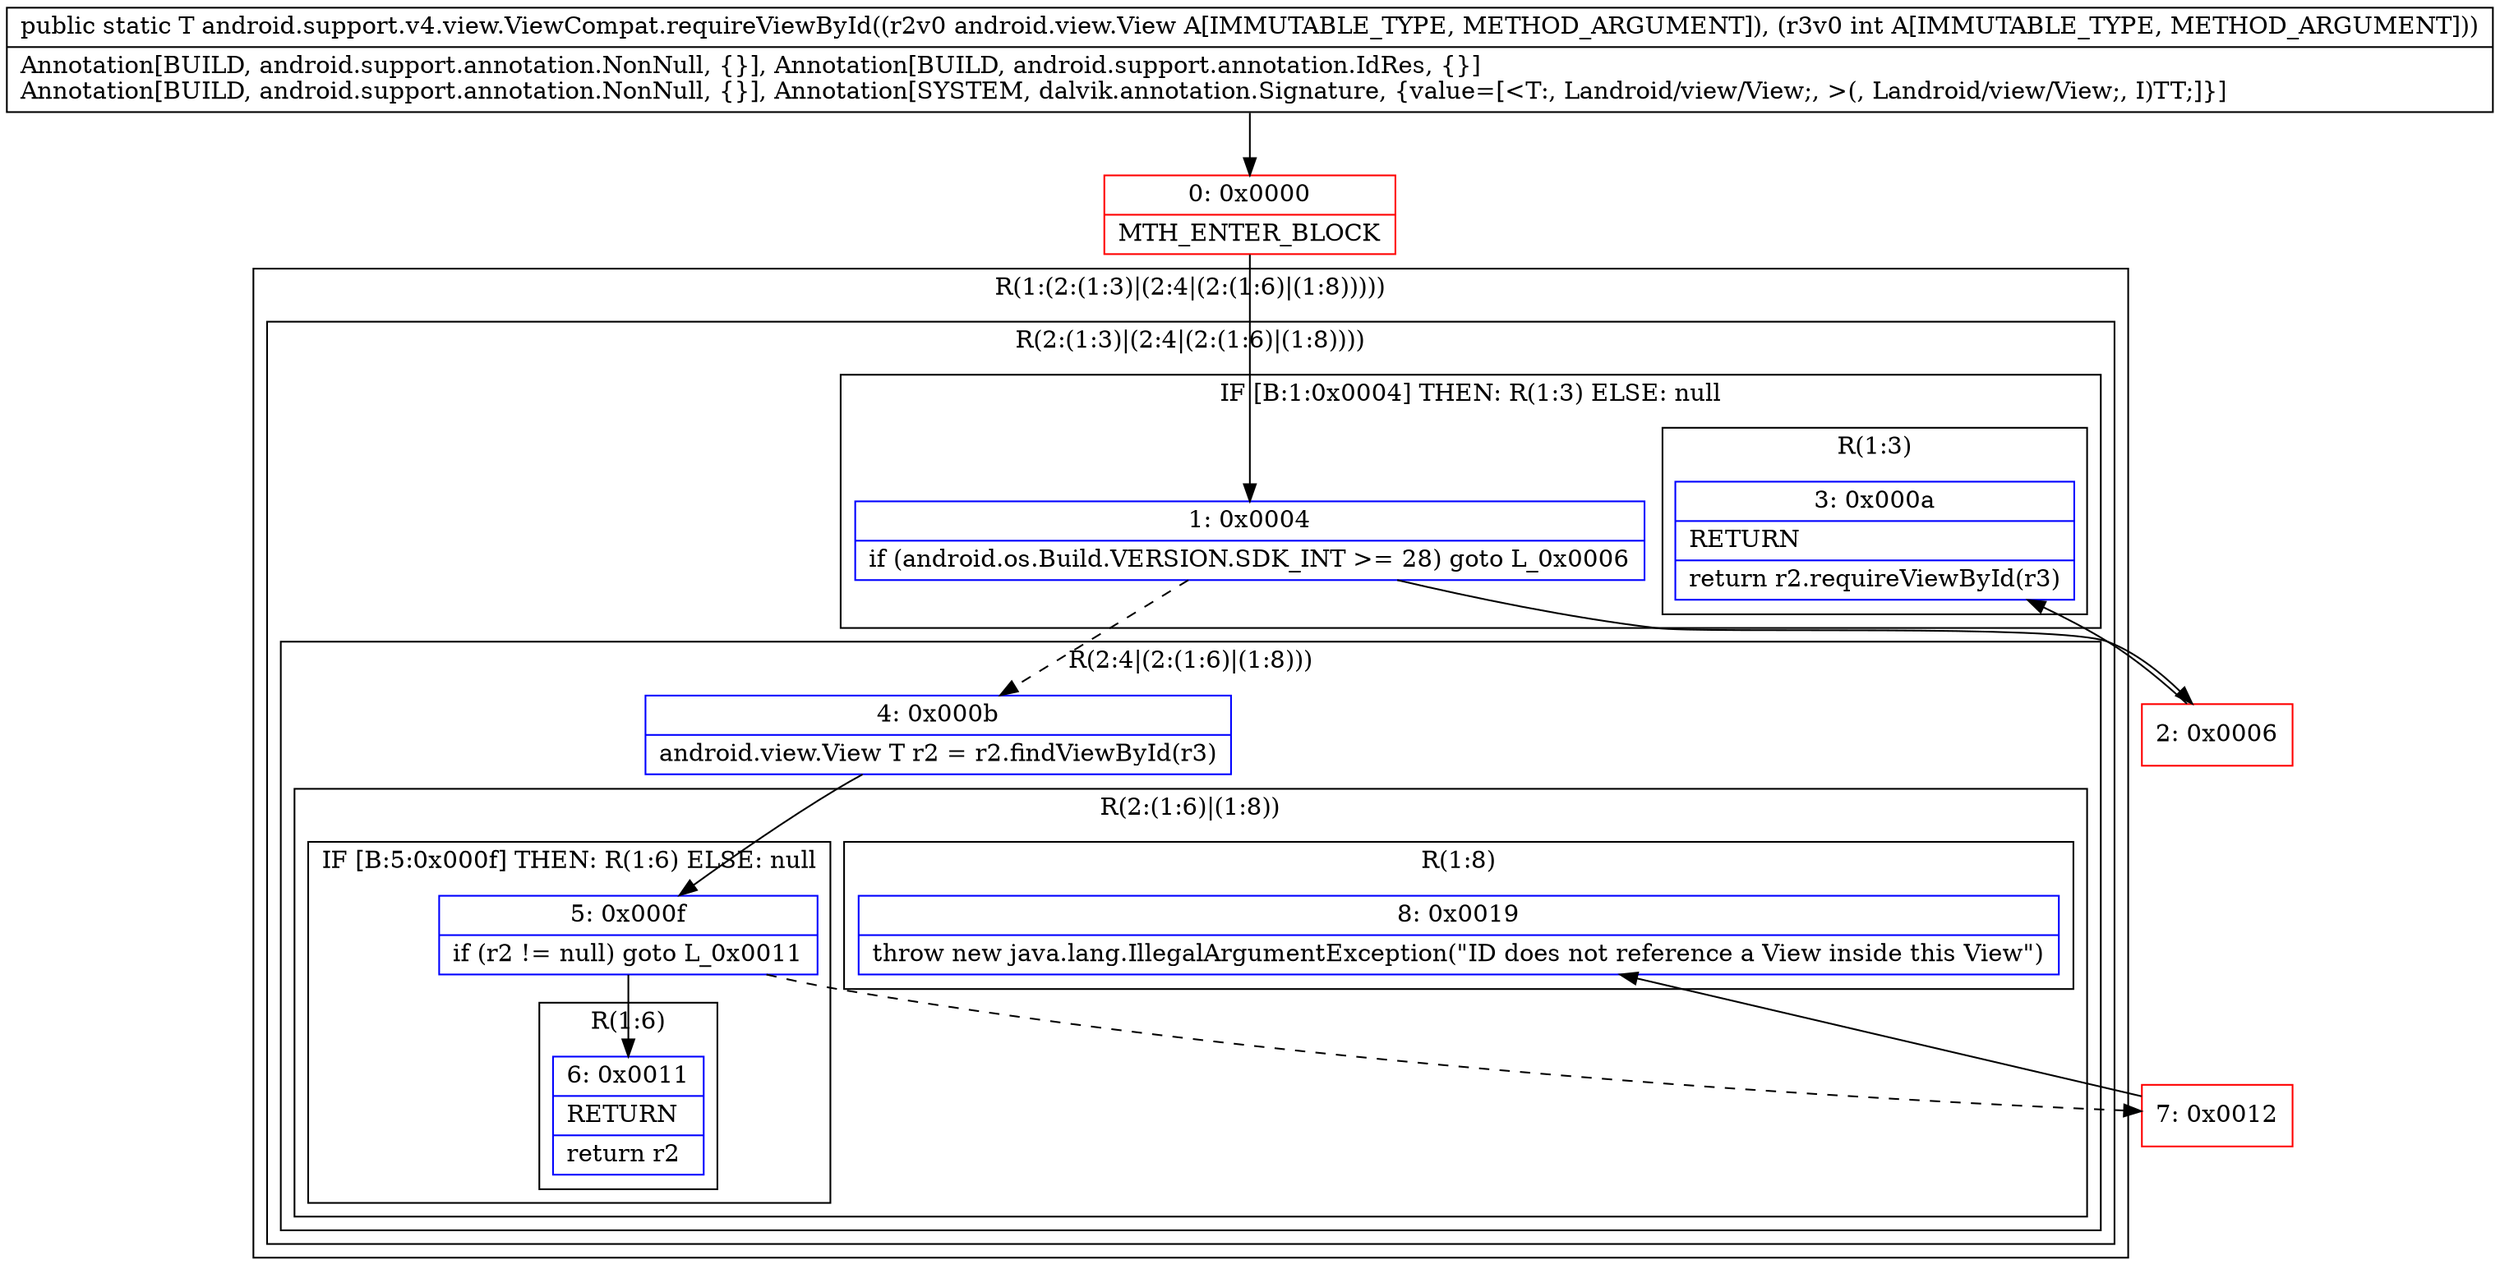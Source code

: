 digraph "CFG forandroid.support.v4.view.ViewCompat.requireViewById(Landroid\/view\/View;I)Landroid\/view\/View;" {
subgraph cluster_Region_1584447235 {
label = "R(1:(2:(1:3)|(2:4|(2:(1:6)|(1:8)))))";
node [shape=record,color=blue];
subgraph cluster_Region_1630408138 {
label = "R(2:(1:3)|(2:4|(2:(1:6)|(1:8))))";
node [shape=record,color=blue];
subgraph cluster_IfRegion_37008351 {
label = "IF [B:1:0x0004] THEN: R(1:3) ELSE: null";
node [shape=record,color=blue];
Node_1 [shape=record,label="{1\:\ 0x0004|if (android.os.Build.VERSION.SDK_INT \>= 28) goto L_0x0006\l}"];
subgraph cluster_Region_718038680 {
label = "R(1:3)";
node [shape=record,color=blue];
Node_3 [shape=record,label="{3\:\ 0x000a|RETURN\l|return r2.requireViewById(r3)\l}"];
}
}
subgraph cluster_Region_32603095 {
label = "R(2:4|(2:(1:6)|(1:8)))";
node [shape=record,color=blue];
Node_4 [shape=record,label="{4\:\ 0x000b|android.view.View T r2 = r2.findViewById(r3)\l}"];
subgraph cluster_Region_1906265189 {
label = "R(2:(1:6)|(1:8))";
node [shape=record,color=blue];
subgraph cluster_IfRegion_2017598873 {
label = "IF [B:5:0x000f] THEN: R(1:6) ELSE: null";
node [shape=record,color=blue];
Node_5 [shape=record,label="{5\:\ 0x000f|if (r2 != null) goto L_0x0011\l}"];
subgraph cluster_Region_1432356275 {
label = "R(1:6)";
node [shape=record,color=blue];
Node_6 [shape=record,label="{6\:\ 0x0011|RETURN\l|return r2\l}"];
}
}
subgraph cluster_Region_1624133569 {
label = "R(1:8)";
node [shape=record,color=blue];
Node_8 [shape=record,label="{8\:\ 0x0019|throw new java.lang.IllegalArgumentException(\"ID does not reference a View inside this View\")\l}"];
}
}
}
}
}
Node_0 [shape=record,color=red,label="{0\:\ 0x0000|MTH_ENTER_BLOCK\l}"];
Node_2 [shape=record,color=red,label="{2\:\ 0x0006}"];
Node_7 [shape=record,color=red,label="{7\:\ 0x0012}"];
MethodNode[shape=record,label="{public static T android.support.v4.view.ViewCompat.requireViewById((r2v0 android.view.View A[IMMUTABLE_TYPE, METHOD_ARGUMENT]), (r3v0 int A[IMMUTABLE_TYPE, METHOD_ARGUMENT]))  | Annotation[BUILD, android.support.annotation.NonNull, \{\}], Annotation[BUILD, android.support.annotation.IdRes, \{\}]\lAnnotation[BUILD, android.support.annotation.NonNull, \{\}], Annotation[SYSTEM, dalvik.annotation.Signature, \{value=[\<T:, Landroid\/view\/View;, \>(, Landroid\/view\/View;, I)TT;]\}]\l}"];
MethodNode -> Node_0;
Node_1 -> Node_2;
Node_1 -> Node_4[style=dashed];
Node_4 -> Node_5;
Node_5 -> Node_6;
Node_5 -> Node_7[style=dashed];
Node_0 -> Node_1;
Node_2 -> Node_3;
Node_7 -> Node_8;
}

